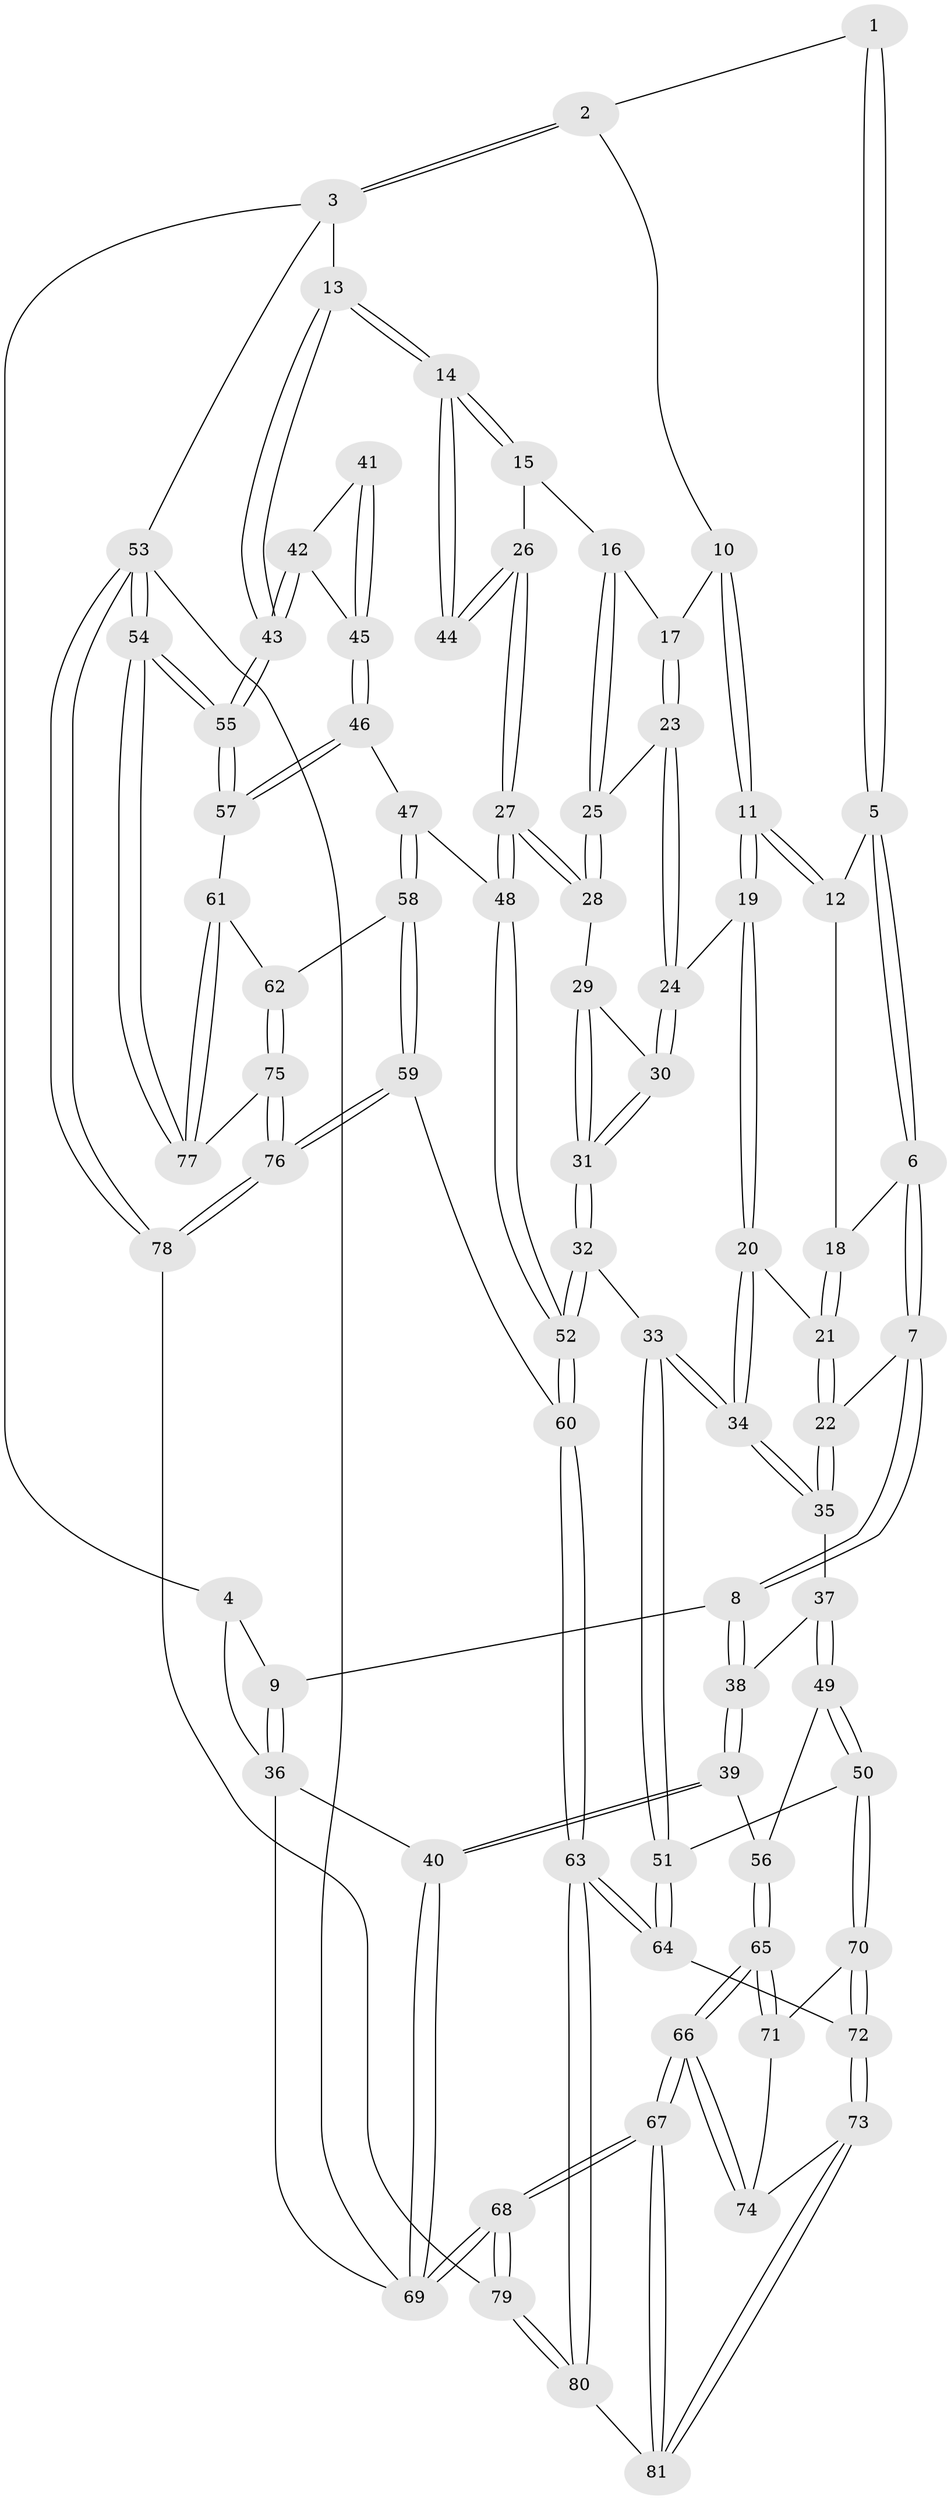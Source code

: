 // coarse degree distribution, {2: 0.10526315789473684, 3: 0.7368421052631579, 4: 0.10526315789473684, 5: 0.03508771929824561, 6: 0.017543859649122806}
// Generated by graph-tools (version 1.1) at 2025/54/03/04/25 22:54:28]
// undirected, 81 vertices, 199 edges
graph export_dot {
  node [color=gray90,style=filled];
  1 [pos="+0.2791545579842603+0"];
  2 [pos="+0.7199618180219051+0"];
  3 [pos="+1+0"];
  4 [pos="+0.07347919124468058+0"];
  5 [pos="+0.28523524855162347+0"];
  6 [pos="+0.2360795292257768+0.12045925251173331"];
  7 [pos="+0.15283654147025943+0.263469546849165"];
  8 [pos="+0.11651997199061882+0.27188070045850093"];
  9 [pos="+0.052687126517784455+0.2652400399925364"];
  10 [pos="+0.7012203048111786+0"];
  11 [pos="+0.529278493402559+0.17608740261450115"];
  12 [pos="+0.46591252336377176+0.12624997413566963"];
  13 [pos="+1+0.2268893117599637"];
  14 [pos="+1+0.24169930876510923"];
  15 [pos="+0.8047219026147944+0.1820385095003082"];
  16 [pos="+0.801299849376622+0.179320192517691"];
  17 [pos="+0.7744696267999724+0.1556828483035188"];
  18 [pos="+0.34961128395654173+0.17083529786564605"];
  19 [pos="+0.5210007870410804+0.25241078181656934"];
  20 [pos="+0.49381632150995175+0.27074247997196194"];
  21 [pos="+0.45376553426118266+0.2654913540444356"];
  22 [pos="+0.22051670241765398+0.3100022051463537"];
  23 [pos="+0.6560031726153079+0.2763796289731096"];
  24 [pos="+0.5806729232997763+0.2837306981724154"];
  25 [pos="+0.7129266441037118+0.31984115307882693"];
  26 [pos="+0.7908850658582882+0.3906149825739101"];
  27 [pos="+0.7890522092463317+0.39165710215197125"];
  28 [pos="+0.7877643341392803+0.39147209275266137"];
  29 [pos="+0.7437071646716749+0.40535962948787635"];
  30 [pos="+0.6080080204163264+0.3607607998744804"];
  31 [pos="+0.5965501662355861+0.5099174372831773"];
  32 [pos="+0.5678694194323052+0.5613634979150196"];
  33 [pos="+0.4538910479550587+0.5430042442310138"];
  34 [pos="+0.4372308582592511+0.4638536713559803"];
  35 [pos="+0.22606068840321533+0.31888142033709377"];
  36 [pos="+0+0.2803962705013881"];
  37 [pos="+0.24238003704821492+0.4443488677787385"];
  38 [pos="+0.11754292723588596+0.5285980909439084"];
  39 [pos="+0.10836784133935767+0.5828121254477078"];
  40 [pos="+0+0.6154478645049118"];
  41 [pos="+0.8795084488420933+0.44266519559572476"];
  42 [pos="+0.9524070706139695+0.4666675275152591"];
  43 [pos="+1+0.3251959083290467"];
  44 [pos="+0.8301624582979492+0.3880679399545684"];
  45 [pos="+0.9000325956870878+0.5608667021746677"];
  46 [pos="+0.8954905514882621+0.5808894325806203"];
  47 [pos="+0.8578793825070719+0.5935562153278834"];
  48 [pos="+0.789834651308297+0.5308244159760547"];
  49 [pos="+0.2900590009477425+0.5621160001539932"];
  50 [pos="+0.387436348634212+0.5852597436684053"];
  51 [pos="+0.4099434592078525+0.5759983702132637"];
  52 [pos="+0.5970121521951819+0.5889724373242754"];
  53 [pos="+1+1"];
  54 [pos="+1+1"];
  55 [pos="+1+0.6241313236782449"];
  56 [pos="+0.1453534502691212+0.6032368350802071"];
  57 [pos="+1+0.6298206103069156"];
  58 [pos="+0.8478312861268755+0.6197634712591279"];
  59 [pos="+0.7252679107146449+0.7321844268625943"];
  60 [pos="+0.6409007140458152+0.693502862197579"];
  61 [pos="+1+0.6671093075180015"];
  62 [pos="+0.9059254886551819+0.7264822185447822"];
  63 [pos="+0.5618986380844023+0.7893862443248877"];
  64 [pos="+0.4852722003682211+0.7893877745329176"];
  65 [pos="+0.17258010161552348+0.716992355532414"];
  66 [pos="+0.14992141523372185+0.9236485080501857"];
  67 [pos="+0.12283678695055733+0.9989047832869219"];
  68 [pos="+0+1"];
  69 [pos="+0+1"];
  70 [pos="+0.3516628228978935+0.6718508690866748"];
  71 [pos="+0.34678352072292623+0.6822664473363528"];
  72 [pos="+0.47251752955627613+0.7973155916635699"];
  73 [pos="+0.4212941059502125+0.8337225713998859"];
  74 [pos="+0.3421974364663424+0.7257038782072676"];
  75 [pos="+0.8897083077488027+0.78426042806928"];
  76 [pos="+0.7658844251635654+0.8025965732160429"];
  77 [pos="+0.920450115920742+0.8072171557915439"];
  78 [pos="+0.7244015954512949+1"];
  79 [pos="+0.676937577460533+1"];
  80 [pos="+0.6194788582568725+1"];
  81 [pos="+0.403386297795649+0.8805354576850081"];
  1 -- 2;
  1 -- 5;
  1 -- 5;
  2 -- 3;
  2 -- 3;
  2 -- 10;
  3 -- 4;
  3 -- 13;
  3 -- 53;
  4 -- 9;
  4 -- 36;
  5 -- 6;
  5 -- 6;
  5 -- 12;
  6 -- 7;
  6 -- 7;
  6 -- 18;
  7 -- 8;
  7 -- 8;
  7 -- 22;
  8 -- 9;
  8 -- 38;
  8 -- 38;
  9 -- 36;
  9 -- 36;
  10 -- 11;
  10 -- 11;
  10 -- 17;
  11 -- 12;
  11 -- 12;
  11 -- 19;
  11 -- 19;
  12 -- 18;
  13 -- 14;
  13 -- 14;
  13 -- 43;
  13 -- 43;
  14 -- 15;
  14 -- 15;
  14 -- 44;
  14 -- 44;
  15 -- 16;
  15 -- 26;
  16 -- 17;
  16 -- 25;
  16 -- 25;
  17 -- 23;
  17 -- 23;
  18 -- 21;
  18 -- 21;
  19 -- 20;
  19 -- 20;
  19 -- 24;
  20 -- 21;
  20 -- 34;
  20 -- 34;
  21 -- 22;
  21 -- 22;
  22 -- 35;
  22 -- 35;
  23 -- 24;
  23 -- 24;
  23 -- 25;
  24 -- 30;
  24 -- 30;
  25 -- 28;
  25 -- 28;
  26 -- 27;
  26 -- 27;
  26 -- 44;
  26 -- 44;
  27 -- 28;
  27 -- 28;
  27 -- 48;
  27 -- 48;
  28 -- 29;
  29 -- 30;
  29 -- 31;
  29 -- 31;
  30 -- 31;
  30 -- 31;
  31 -- 32;
  31 -- 32;
  32 -- 33;
  32 -- 52;
  32 -- 52;
  33 -- 34;
  33 -- 34;
  33 -- 51;
  33 -- 51;
  34 -- 35;
  34 -- 35;
  35 -- 37;
  36 -- 40;
  36 -- 69;
  37 -- 38;
  37 -- 49;
  37 -- 49;
  38 -- 39;
  38 -- 39;
  39 -- 40;
  39 -- 40;
  39 -- 56;
  40 -- 69;
  40 -- 69;
  41 -- 42;
  41 -- 45;
  41 -- 45;
  42 -- 43;
  42 -- 43;
  42 -- 45;
  43 -- 55;
  43 -- 55;
  45 -- 46;
  45 -- 46;
  46 -- 47;
  46 -- 57;
  46 -- 57;
  47 -- 48;
  47 -- 58;
  47 -- 58;
  48 -- 52;
  48 -- 52;
  49 -- 50;
  49 -- 50;
  49 -- 56;
  50 -- 51;
  50 -- 70;
  50 -- 70;
  51 -- 64;
  51 -- 64;
  52 -- 60;
  52 -- 60;
  53 -- 54;
  53 -- 54;
  53 -- 78;
  53 -- 78;
  53 -- 69;
  54 -- 55;
  54 -- 55;
  54 -- 77;
  54 -- 77;
  55 -- 57;
  55 -- 57;
  56 -- 65;
  56 -- 65;
  57 -- 61;
  58 -- 59;
  58 -- 59;
  58 -- 62;
  59 -- 60;
  59 -- 76;
  59 -- 76;
  60 -- 63;
  60 -- 63;
  61 -- 62;
  61 -- 77;
  61 -- 77;
  62 -- 75;
  62 -- 75;
  63 -- 64;
  63 -- 64;
  63 -- 80;
  63 -- 80;
  64 -- 72;
  65 -- 66;
  65 -- 66;
  65 -- 71;
  65 -- 71;
  66 -- 67;
  66 -- 67;
  66 -- 74;
  66 -- 74;
  67 -- 68;
  67 -- 68;
  67 -- 81;
  67 -- 81;
  68 -- 69;
  68 -- 69;
  68 -- 79;
  68 -- 79;
  70 -- 71;
  70 -- 72;
  70 -- 72;
  71 -- 74;
  72 -- 73;
  72 -- 73;
  73 -- 74;
  73 -- 81;
  73 -- 81;
  75 -- 76;
  75 -- 76;
  75 -- 77;
  76 -- 78;
  76 -- 78;
  78 -- 79;
  79 -- 80;
  79 -- 80;
  80 -- 81;
}
